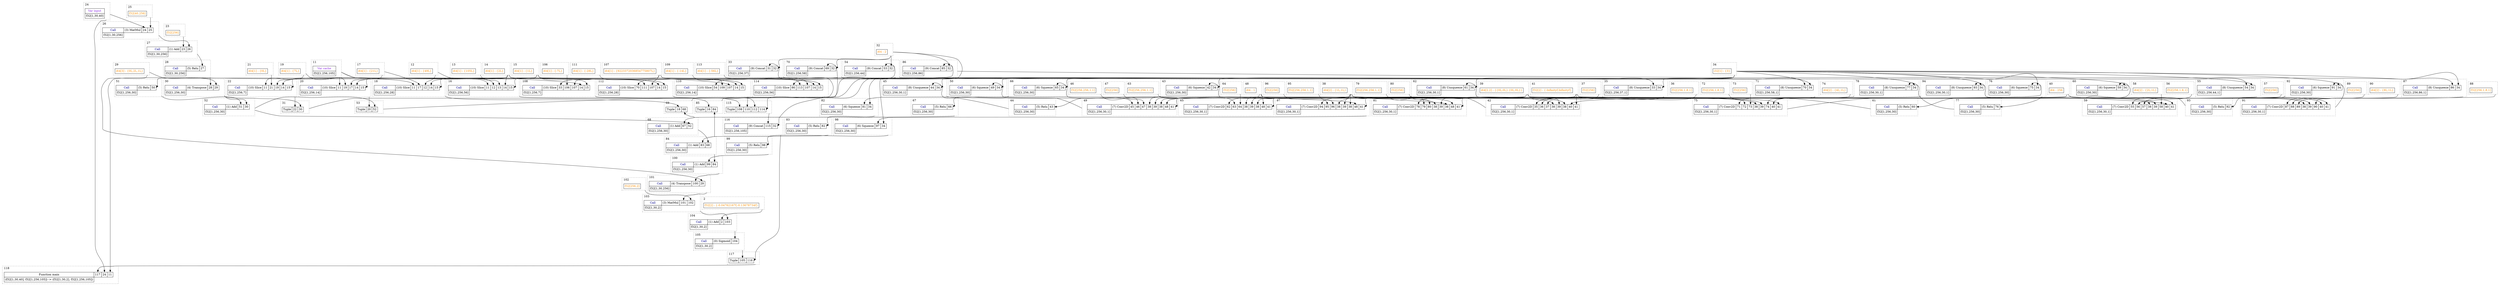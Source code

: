 digraph
{
    compound = true

    subgraph "cluster 2"
    {
        label = 2
        labeljust = l
        style = dotted

        "2dummy" [ height = 0, label = "", style = invis, width = 0 ]
        "\"0\"" [ label = <<table border="0" cellborder="1" cellpadding="4" cellspacing="0"><tr><td><font color="darkorange">f32[2] : {-0.04762167f,-0.13678734f}</font></td></tr></table>>, shape = plain ]
    }

    subgraph "cluster 11"
    {
        label = 11
        labeljust = l
        style = dotted

        "11dummy" [ height = 0, label = "", style = invis, width = 0 ]
        "\"1\"" [ label = <<table border="0" cellborder="1" cellpadding="4" cellspacing="0"><tr><td><font color="blueviolet">Var cache</font></td></tr><tr><td>f32[1,256,105]</td></tr></table>>, shape = plain ]
    }

    subgraph "cluster 12"
    {
        label = 12
        labeljust = l
        style = dotted

        "12dummy" [ height = 0, label = "", style = invis, width = 0 ]
        "\"2\"" [ label = <<table border="0" cellborder="1" cellpadding="4" cellspacing="0"><tr><td><font color="darkorange">i64[1] : {49L}</font></td></tr></table>>, shape = plain ]
    }

    subgraph "cluster 13"
    {
        label = 13
        labeljust = l
        style = dotted

        "13dummy" [ height = 0, label = "", style = invis, width = 0 ]
        "\"3\"" [ label = <<table border="0" cellborder="1" cellpadding="4" cellspacing="0"><tr><td><font color="darkorange">i64[1] : {105L}</font></td></tr></table>>, shape = plain ]
    }

    subgraph "cluster 14"
    {
        label = 14
        labeljust = l
        style = dotted

        "14dummy" [ height = 0, label = "", style = invis, width = 0 ]
        "\"4\"" [ label = <<table border="0" cellborder="1" cellpadding="4" cellspacing="0"><tr><td><font color="darkorange">i64[1] : {2L}</font></td></tr></table>>, shape = plain ]
    }

    subgraph "cluster 15"
    {
        label = 15
        labeljust = l
        style = dotted

        "15dummy" [ height = 0, label = "", style = invis, width = 0 ]
        "\"5\"" [ label = <<table border="0" cellborder="1" cellpadding="4" cellspacing="0"><tr><td><font color="darkorange">i64[1] : {1L}</font></td></tr></table>>, shape = plain ]
    }

    subgraph "cluster 16"
    {
        label = 16
        labeljust = l
        style = dotted

        "16dummy" [ height = 0, label = "", style = invis, width = 0 ]
        "\"6\"" [ label = <<table border="0" cellborder="1" cellpadding="4" cellspacing="0"><tr><td><font color="darkblue">Call</font></td><td port="P0">(10) Slice</td><td port="P1">11</td><td port="P2">12</td><td port="P3">13</td><td port="P4">14</td><td port="P5">15</td></tr><tr><td>f32[1,256,56]</td></tr></table>>, shape = plain ]
    }

    subgraph "cluster 17"
    {
        label = 17
        labeljust = l
        style = dotted

        "17dummy" [ height = 0, label = "", style = invis, width = 0 ]
        "\"7\"" [ label = <<table border="0" cellborder="1" cellpadding="4" cellspacing="0"><tr><td><font color="darkorange">i64[1] : {21L}</font></td></tr></table>>, shape = plain ]
    }

    subgraph "cluster 18"
    {
        label = 18
        labeljust = l
        style = dotted

        "18dummy" [ height = 0, label = "", style = invis, width = 0 ]
        "\"8\"" [ label = <<table border="0" cellborder="1" cellpadding="4" cellspacing="0"><tr><td><font color="darkblue">Call</font></td><td port="P0">(10) Slice</td><td port="P1">11</td><td port="P2">17</td><td port="P3">12</td><td port="P4">14</td><td port="P5">15</td></tr><tr><td>f32[1,256,28]</td></tr></table>>, shape = plain ]
    }

    subgraph "cluster 19"
    {
        label = 19
        labeljust = l
        style = dotted

        "19dummy" [ height = 0, label = "", style = invis, width = 0 ]
        "\"9\"" [ label = <<table border="0" cellborder="1" cellpadding="4" cellspacing="0"><tr><td><font color="darkorange">i64[1] : {7L}</font></td></tr></table>>, shape = plain ]
    }

    subgraph "cluster 20"
    {
        label = 20
        labeljust = l
        style = dotted

        "20dummy" [ height = 0, label = "", style = invis, width = 0 ]
        "\"10\"" [ label = <<table border="0" cellborder="1" cellpadding="4" cellspacing="0"><tr><td><font color="darkblue">Call</font></td><td port="P0">(10) Slice</td><td port="P1">11</td><td port="P2">19</td><td port="P3">17</td><td port="P4">14</td><td port="P5">15</td></tr><tr><td>f32[1,256,14]</td></tr></table>>, shape = plain ]
    }

    subgraph "cluster 21"
    {
        label = 21
        labeljust = l
        style = dotted

        "21dummy" [ height = 0, label = "", style = invis, width = 0 ]
        "\"11\"" [ label = <<table border="0" cellborder="1" cellpadding="4" cellspacing="0"><tr><td><font color="darkorange">i64[1] : {0L}</font></td></tr></table>>, shape = plain ]
    }

    subgraph "cluster 22"
    {
        label = 22
        labeljust = l
        style = dotted

        "22dummy" [ height = 0, label = "", style = invis, width = 0 ]
        "\"12\"" [ label = <<table border="0" cellborder="1" cellpadding="4" cellspacing="0"><tr><td><font color="darkblue">Call</font></td><td port="P0">(10) Slice</td><td port="P1">11</td><td port="P2">21</td><td port="P3">19</td><td port="P4">14</td><td port="P5">15</td></tr><tr><td>f32[1,256,7]</td></tr></table>>, shape = plain ]
    }

    subgraph "cluster 23"
    {
        label = 23
        labeljust = l
        style = dotted

        "23dummy" [ height = 0, label = "", style = invis, width = 0 ]
        "\"13\"" [ label = <<table border="0" cellborder="1" cellpadding="4" cellspacing="0"><tr><td><font color="darkorange">f32[256]</font></td></tr></table>>, shape = plain ]
    }

    subgraph "cluster 24"
    {
        label = 24
        labeljust = l
        style = dotted

        "24dummy" [ height = 0, label = "", style = invis, width = 0 ]
        "\"14\"" [ label = <<table border="0" cellborder="1" cellpadding="4" cellspacing="0"><tr><td><font color="blueviolet">Var input</font></td></tr><tr><td>f32[1,30,40]</td></tr></table>>, shape = plain ]
    }

    subgraph "cluster 25"
    {
        label = 25
        labeljust = l
        style = dotted

        "25dummy" [ height = 0, label = "", style = invis, width = 0 ]
        "\"15\"" [ label = <<table border="0" cellborder="1" cellpadding="4" cellspacing="0"><tr><td><font color="darkorange">f32[40,256]</font></td></tr></table>>, shape = plain ]
    }

    subgraph "cluster 26"
    {
        label = 26
        labeljust = l
        style = dotted

        "26dummy" [ height = 0, label = "", style = invis, width = 0 ]
        "\"16\"" [ label = <<table border="0" cellborder="1" cellpadding="4" cellspacing="0"><tr><td><font color="darkblue">Call</font></td><td port="P0">(3) MatMul</td><td port="P1">24</td><td port="P2">25</td></tr><tr><td>f32[1,30,256]</td></tr></table>>, shape = plain ]
    }

    subgraph "cluster 27"
    {
        label = 27
        labeljust = l
        style = dotted

        "27dummy" [ height = 0, label = "", style = invis, width = 0 ]
        "\"17\"" [ label = <<table border="0" cellborder="1" cellpadding="4" cellspacing="0"><tr><td><font color="darkblue">Call</font></td><td port="P0">(1) Add</td><td port="P1">23</td><td port="P2">26</td></tr><tr><td>f32[1,30,256]</td></tr></table>>, shape = plain ]
    }

    subgraph "cluster 28"
    {
        label = 28
        labeljust = l
        style = dotted

        "28dummy" [ height = 0, label = "", style = invis, width = 0 ]
        "\"18\"" [ label = <<table border="0" cellborder="1" cellpadding="4" cellspacing="0"><tr><td><font color="darkblue">Call</font></td><td port="P0">(5) Relu</td><td port="P1">27</td></tr><tr><td>f32[1,30,256]</td></tr></table>>, shape = plain ]
    }

    subgraph "cluster 29"
    {
        label = 29
        labeljust = l
        style = dotted

        "29dummy" [ height = 0, label = "", style = invis, width = 0 ]
        "\"19\"" [ label = <<table border="0" cellborder="1" cellpadding="4" cellspacing="0"><tr><td><font color="darkorange">i64[3] : {0L,2L,1L}</font></td></tr></table>>, shape = plain ]
    }

    subgraph "cluster 30"
    {
        label = 30
        labeljust = l
        style = dotted

        "30dummy" [ height = 0, label = "", style = invis, width = 0 ]
        "\"20\"" [ label = <<table border="0" cellborder="1" cellpadding="4" cellspacing="0"><tr><td><font color="darkblue">Call</font></td><td port="P0">(4) Transpose</td><td port="P1">28</td><td port="P2">29</td></tr><tr><td>f32[1,256,30]</td></tr></table>>, shape = plain ]
    }

    subgraph "cluster 31"
    {
        label = 31
        labeljust = l
        style = dotted

        "31dummy" [ height = 0, label = "", style = invis, width = 0 ]
        "\"21\"" [ label = <<table border="0" cellborder="1" cellpadding="4" cellspacing="0"><tr><td><font>Tuple</font></td><td port="P0">22</td><td port="P1">30</td></tr></table>>, shape = plain ]
    }

    subgraph "cluster 32"
    {
        label = 32
        labeljust = l
        style = dotted

        "32dummy" [ height = 0, label = "", style = invis, width = 0 ]
        "\"22\"" [ label = <<table border="0" cellborder="1" cellpadding="4" cellspacing="0"><tr><td><font color="darkorange">i64 : 2</font></td></tr></table>>, shape = plain ]
    }

    subgraph "cluster 33"
    {
        label = 33
        labeljust = l
        style = dotted

        "33dummy" [ height = 0, label = "", style = invis, width = 0 ]
        "\"23\"" [ label = <<table border="0" cellborder="1" cellpadding="4" cellspacing="0"><tr><td><font color="darkblue">Call</font></td><td port="P0">(9) Concat</td><td port="P1">31</td><td port="P2">32</td></tr><tr><td>f32[1,256,37]</td></tr></table>>, shape = plain ]
    }

    subgraph "cluster 34"
    {
        label = 34
        labeljust = l
        style = dotted

        "34dummy" [ height = 0, label = "", style = invis, width = 0 ]
        "\"24\"" [ label = <<table border="0" cellborder="1" cellpadding="4" cellspacing="0"><tr><td><font color="darkorange">i32[1] : {3}</font></td></tr></table>>, shape = plain ]
    }

    subgraph "cluster 35"
    {
        label = 35
        labeljust = l
        style = dotted

        "35dummy" [ height = 0, label = "", style = invis, width = 0 ]
        "\"25\"" [ label = <<table border="0" cellborder="1" cellpadding="4" cellspacing="0"><tr><td><font color="darkblue">Call</font></td><td port="P0">(8) Unsqueeze</td><td port="P1">33</td><td port="P2">34</td></tr><tr><td>f32[1,256,37,1]</td></tr></table>>, shape = plain ]
    }

    subgraph "cluster 36"
    {
        label = 36
        labeljust = l
        style = dotted

        "36dummy" [ height = 0, label = "", style = invis, width = 0 ]
        "\"26\"" [ label = <<table border="0" cellborder="1" cellpadding="4" cellspacing="0"><tr><td><font color="darkorange">f32[256,1,8,1]</font></td></tr></table>>, shape = plain ]
    }

    subgraph "cluster 37"
    {
        label = 37
        labeljust = l
        style = dotted

        "37dummy" [ height = 0, label = "", style = invis, width = 0 ]
        "\"27\"" [ label = <<table border="0" cellborder="1" cellpadding="4" cellspacing="0"><tr><td><font color="darkorange">f32[256]</font></td></tr></table>>, shape = plain ]
    }

    subgraph "cluster 38"
    {
        label = 38
        labeljust = l
        style = dotted

        "38dummy" [ height = 0, label = "", style = invis, width = 0 ]
        "\"28\"" [ label = <<table border="0" cellborder="1" cellpadding="4" cellspacing="0"><tr><td><font color="darkorange">i64[2] : {1L,1L}</font></td></tr></table>>, shape = plain ]
    }

    subgraph "cluster 39"
    {
        label = 39
        labeljust = l
        style = dotted

        "39dummy" [ height = 0, label = "", style = invis, width = 0 ]
        "\"29\"" [ label = <<table border="0" cellborder="1" cellpadding="4" cellspacing="0"><tr><td><font color="darkorange">i64[2,2] : {{0L,0L},{0L,0L}}</font></td></tr></table>>, shape = plain ]
    }

    subgraph "cluster 40"
    {
        label = 40
        labeljust = l
        style = dotted

        "40dummy" [ height = 0, label = "", style = invis, width = 0 ]
        "\"30\"" [ label = <<table border="0" cellborder="1" cellpadding="4" cellspacing="0"><tr><td><font color="darkorange">i64 : 256</font></td></tr></table>>, shape = plain ]
    }

    subgraph "cluster 41"
    {
        label = 41
        labeljust = l
        style = dotted

        "41dummy" [ height = 0, label = "", style = invis, width = 0 ]
        "\"31\"" [ label = <<table border="0" cellborder="1" cellpadding="4" cellspacing="0"><tr><td><font color="darkorange">f32[2] : {-Infinityf,Infinityf}</font></td></tr></table>>, shape = plain ]
    }

    subgraph "cluster 42"
    {
        label = 42
        labeljust = l
        style = dotted

        "42dummy" [ height = 0, label = "", style = invis, width = 0 ]
        "\"32\"" [ label = <<table border="0" cellborder="1" cellpadding="4" cellspacing="0"><tr><td><font color="darkblue">Call</font></td><td port="P0">(7) Conv2D</td><td port="P1">35</td><td port="P2">36</td><td port="P3">37</td><td port="P4">38</td><td port="P5">39</td><td port="P6">38</td><td port="P7">40</td><td port="P8">41</td></tr><tr><td>f32[1,256,30,1]</td></tr></table>>, shape = plain ]
    }

    subgraph "cluster 43"
    {
        label = 43
        labeljust = l
        style = dotted

        "43dummy" [ height = 0, label = "", style = invis, width = 0 ]
        "\"33\"" [ label = <<table border="0" cellborder="1" cellpadding="4" cellspacing="0"><tr><td><font color="darkblue">Call</font></td><td port="P0">(6) Squeeze</td><td port="P1">42</td><td port="P2">34</td></tr><tr><td>f32[1,256,30]</td></tr></table>>, shape = plain ]
    }

    subgraph "cluster 44"
    {
        label = 44
        labeljust = l
        style = dotted

        "44dummy" [ height = 0, label = "", style = invis, width = 0 ]
        "\"34\"" [ label = <<table border="0" cellborder="1" cellpadding="4" cellspacing="0"><tr><td><font color="darkblue">Call</font></td><td port="P0">(5) Relu</td><td port="P1">43</td></tr><tr><td>f32[1,256,30]</td></tr></table>>, shape = plain ]
    }

    subgraph "cluster 45"
    {
        label = 45
        labeljust = l
        style = dotted

        "45dummy" [ height = 0, label = "", style = invis, width = 0 ]
        "\"35\"" [ label = <<table border="0" cellborder="1" cellpadding="4" cellspacing="0"><tr><td><font color="darkblue">Call</font></td><td port="P0">(8) Unsqueeze</td><td port="P1">44</td><td port="P2">34</td></tr><tr><td>f32[1,256,30,1]</td></tr></table>>, shape = plain ]
    }

    subgraph "cluster 46"
    {
        label = 46
        labeljust = l
        style = dotted

        "46dummy" [ height = 0, label = "", style = invis, width = 0 ]
        "\"36\"" [ label = <<table border="0" cellborder="1" cellpadding="4" cellspacing="0"><tr><td><font color="darkorange">f32[256,256,1,1]</font></td></tr></table>>, shape = plain ]
    }

    subgraph "cluster 47"
    {
        label = 47
        labeljust = l
        style = dotted

        "47dummy" [ height = 0, label = "", style = invis, width = 0 ]
        "\"37\"" [ label = <<table border="0" cellborder="1" cellpadding="4" cellspacing="0"><tr><td><font color="darkorange">f32[256]</font></td></tr></table>>, shape = plain ]
    }

    subgraph "cluster 48"
    {
        label = 48
        labeljust = l
        style = dotted

        "48dummy" [ height = 0, label = "", style = invis, width = 0 ]
        "\"38\"" [ label = <<table border="0" cellborder="1" cellpadding="4" cellspacing="0"><tr><td><font color="darkorange">i64 : 1</font></td></tr></table>>, shape = plain ]
    }

    subgraph "cluster 49"
    {
        label = 49
        labeljust = l
        style = dotted

        "49dummy" [ height = 0, label = "", style = invis, width = 0 ]
        "\"39\"" [ label = <<table border="0" cellborder="1" cellpadding="4" cellspacing="0"><tr><td><font color="darkblue">Call</font></td><td port="P0">(7) Conv2D</td><td port="P1">45</td><td port="P2">46</td><td port="P3">47</td><td port="P4">38</td><td port="P5">39</td><td port="P6">38</td><td port="P7">48</td><td port="P8">41</td></tr><tr><td>f32[1,256,30,1]</td></tr></table>>, shape = plain ]
    }

    subgraph "cluster 50"
    {
        label = 50
        labeljust = l
        style = dotted

        "50dummy" [ height = 0, label = "", style = invis, width = 0 ]
        "\"40\"" [ label = <<table border="0" cellborder="1" cellpadding="4" cellspacing="0"><tr><td><font color="darkblue">Call</font></td><td port="P0">(6) Squeeze</td><td port="P1">49</td><td port="P2">34</td></tr><tr><td>f32[1,256,30]</td></tr></table>>, shape = plain ]
    }

    subgraph "cluster 51"
    {
        label = 51
        labeljust = l
        style = dotted

        "51dummy" [ height = 0, label = "", style = invis, width = 0 ]
        "\"41\"" [ label = <<table border="0" cellborder="1" cellpadding="4" cellspacing="0"><tr><td><font color="darkblue">Call</font></td><td port="P0">(5) Relu</td><td port="P1">50</td></tr><tr><td>f32[1,256,30]</td></tr></table>>, shape = plain ]
    }

    subgraph "cluster 52"
    {
        label = 52
        labeljust = l
        style = dotted

        "52dummy" [ height = 0, label = "", style = invis, width = 0 ]
        "\"42\"" [ label = <<table border="0" cellborder="1" cellpadding="4" cellspacing="0"><tr><td><font color="darkblue">Call</font></td><td port="P0">(1) Add</td><td port="P1">51</td><td port="P2">30</td></tr><tr><td>f32[1,256,30]</td></tr></table>>, shape = plain ]
    }

    subgraph "cluster 53"
    {
        label = 53
        labeljust = l
        style = dotted

        "53dummy" [ height = 0, label = "", style = invis, width = 0 ]
        "\"43\"" [ label = <<table border="0" cellborder="1" cellpadding="4" cellspacing="0"><tr><td><font>Tuple</font></td><td port="P0">20</td><td port="P1">52</td></tr></table>>, shape = plain ]
    }

    subgraph "cluster 54"
    {
        label = 54
        labeljust = l
        style = dotted

        "54dummy" [ height = 0, label = "", style = invis, width = 0 ]
        "\"44\"" [ label = <<table border="0" cellborder="1" cellpadding="4" cellspacing="0"><tr><td><font color="darkblue">Call</font></td><td port="P0">(9) Concat</td><td port="P1">53</td><td port="P2">32</td></tr><tr><td>f32[1,256,44]</td></tr></table>>, shape = plain ]
    }

    subgraph "cluster 55"
    {
        label = 55
        labeljust = l
        style = dotted

        "55dummy" [ height = 0, label = "", style = invis, width = 0 ]
        "\"45\"" [ label = <<table border="0" cellborder="1" cellpadding="4" cellspacing="0"><tr><td><font color="darkblue">Call</font></td><td port="P0">(8) Unsqueeze</td><td port="P1">54</td><td port="P2">34</td></tr><tr><td>f32[1,256,44,1]</td></tr></table>>, shape = plain ]
    }

    subgraph "cluster 56"
    {
        label = 56
        labeljust = l
        style = dotted

        "56dummy" [ height = 0, label = "", style = invis, width = 0 ]
        "\"46\"" [ label = <<table border="0" cellborder="1" cellpadding="4" cellspacing="0"><tr><td><font color="darkorange">f32[256,1,8,1]</font></td></tr></table>>, shape = plain ]
    }

    subgraph "cluster 57"
    {
        label = 57
        labeljust = l
        style = dotted

        "57dummy" [ height = 0, label = "", style = invis, width = 0 ]
        "\"47\"" [ label = <<table border="0" cellborder="1" cellpadding="4" cellspacing="0"><tr><td><font color="darkorange">f32[256]</font></td></tr></table>>, shape = plain ]
    }

    subgraph "cluster 58"
    {
        label = 58
        labeljust = l
        style = dotted

        "58dummy" [ height = 0, label = "", style = invis, width = 0 ]
        "\"48\"" [ label = <<table border="0" cellborder="1" cellpadding="4" cellspacing="0"><tr><td><font color="darkorange">i64[2] : {2L,1L}</font></td></tr></table>>, shape = plain ]
    }

    subgraph "cluster 59"
    {
        label = 59
        labeljust = l
        style = dotted

        "59dummy" [ height = 0, label = "", style = invis, width = 0 ]
        "\"49\"" [ label = <<table border="0" cellborder="1" cellpadding="4" cellspacing="0"><tr><td><font color="darkblue">Call</font></td><td port="P0">(7) Conv2D</td><td port="P1">55</td><td port="P2">56</td><td port="P3">57</td><td port="P4">38</td><td port="P5">39</td><td port="P6">58</td><td port="P7">40</td><td port="P8">41</td></tr><tr><td>f32[1,256,30,1]</td></tr></table>>, shape = plain ]
    }

    subgraph "cluster 60"
    {
        label = 60
        labeljust = l
        style = dotted

        "60dummy" [ height = 0, label = "", style = invis, width = 0 ]
        "\"50\"" [ label = <<table border="0" cellborder="1" cellpadding="4" cellspacing="0"><tr><td><font color="darkblue">Call</font></td><td port="P0">(6) Squeeze</td><td port="P1">59</td><td port="P2">34</td></tr><tr><td>f32[1,256,30]</td></tr></table>>, shape = plain ]
    }

    subgraph "cluster 61"
    {
        label = 61
        labeljust = l
        style = dotted

        "61dummy" [ height = 0, label = "", style = invis, width = 0 ]
        "\"51\"" [ label = <<table border="0" cellborder="1" cellpadding="4" cellspacing="0"><tr><td><font color="darkblue">Call</font></td><td port="P0">(5) Relu</td><td port="P1">60</td></tr><tr><td>f32[1,256,30]</td></tr></table>>, shape = plain ]
    }

    subgraph "cluster 62"
    {
        label = 62
        labeljust = l
        style = dotted

        "62dummy" [ height = 0, label = "", style = invis, width = 0 ]
        "\"52\"" [ label = <<table border="0" cellborder="1" cellpadding="4" cellspacing="0"><tr><td><font color="darkblue">Call</font></td><td port="P0">(8) Unsqueeze</td><td port="P1">61</td><td port="P2">34</td></tr><tr><td>f32[1,256,30,1]</td></tr></table>>, shape = plain ]
    }

    subgraph "cluster 63"
    {
        label = 63
        labeljust = l
        style = dotted

        "63dummy" [ height = 0, label = "", style = invis, width = 0 ]
        "\"53\"" [ label = <<table border="0" cellborder="1" cellpadding="4" cellspacing="0"><tr><td><font color="darkorange">f32[256,256,1,1]</font></td></tr></table>>, shape = plain ]
    }

    subgraph "cluster 64"
    {
        label = 64
        labeljust = l
        style = dotted

        "64dummy" [ height = 0, label = "", style = invis, width = 0 ]
        "\"54\"" [ label = <<table border="0" cellborder="1" cellpadding="4" cellspacing="0"><tr><td><font color="darkorange">f32[256]</font></td></tr></table>>, shape = plain ]
    }

    subgraph "cluster 65"
    {
        label = 65
        labeljust = l
        style = dotted

        "65dummy" [ height = 0, label = "", style = invis, width = 0 ]
        "\"55\"" [ label = <<table border="0" cellborder="1" cellpadding="4" cellspacing="0"><tr><td><font color="darkblue">Call</font></td><td port="P0">(7) Conv2D</td><td port="P1">62</td><td port="P2">63</td><td port="P3">64</td><td port="P4">38</td><td port="P5">39</td><td port="P6">38</td><td port="P7">48</td><td port="P8">41</td></tr><tr><td>f32[1,256,30,1]</td></tr></table>>, shape = plain ]
    }

    subgraph "cluster 66"
    {
        label = 66
        labeljust = l
        style = dotted

        "66dummy" [ height = 0, label = "", style = invis, width = 0 ]
        "\"56\"" [ label = <<table border="0" cellborder="1" cellpadding="4" cellspacing="0"><tr><td><font color="darkblue">Call</font></td><td port="P0">(6) Squeeze</td><td port="P1">65</td><td port="P2">34</td></tr><tr><td>f32[1,256,30]</td></tr></table>>, shape = plain ]
    }

    subgraph "cluster 67"
    {
        label = 67
        labeljust = l
        style = dotted

        "67dummy" [ height = 0, label = "", style = invis, width = 0 ]
        "\"57\"" [ label = <<table border="0" cellborder="1" cellpadding="4" cellspacing="0"><tr><td><font color="darkblue">Call</font></td><td port="P0">(5) Relu</td><td port="P1">66</td></tr><tr><td>f32[1,256,30]</td></tr></table>>, shape = plain ]
    }

    subgraph "cluster 68"
    {
        label = 68
        labeljust = l
        style = dotted

        "68dummy" [ height = 0, label = "", style = invis, width = 0 ]
        "\"58\"" [ label = <<table border="0" cellborder="1" cellpadding="4" cellspacing="0"><tr><td><font color="darkblue">Call</font></td><td port="P0">(1) Add</td><td port="P1">67</td><td port="P2">52</td></tr><tr><td>f32[1,256,30]</td></tr></table>>, shape = plain ]
    }

    subgraph "cluster 69"
    {
        label = 69
        labeljust = l
        style = dotted

        "69dummy" [ height = 0, label = "", style = invis, width = 0 ]
        "\"59\"" [ label = <<table border="0" cellborder="1" cellpadding="4" cellspacing="0"><tr><td><font>Tuple</font></td><td port="P0">18</td><td port="P1">68</td></tr></table>>, shape = plain ]
    }

    subgraph "cluster 70"
    {
        label = 70
        labeljust = l
        style = dotted

        "70dummy" [ height = 0, label = "", style = invis, width = 0 ]
        "\"60\"" [ label = <<table border="0" cellborder="1" cellpadding="4" cellspacing="0"><tr><td><font color="darkblue">Call</font></td><td port="P0">(9) Concat</td><td port="P1">69</td><td port="P2">32</td></tr><tr><td>f32[1,256,58]</td></tr></table>>, shape = plain ]
    }

    subgraph "cluster 71"
    {
        label = 71
        labeljust = l
        style = dotted

        "71dummy" [ height = 0, label = "", style = invis, width = 0 ]
        "\"61\"" [ label = <<table border="0" cellborder="1" cellpadding="4" cellspacing="0"><tr><td><font color="darkblue">Call</font></td><td port="P0">(8) Unsqueeze</td><td port="P1">70</td><td port="P2">34</td></tr><tr><td>f32[1,256,58,1]</td></tr></table>>, shape = plain ]
    }

    subgraph "cluster 72"
    {
        label = 72
        labeljust = l
        style = dotted

        "72dummy" [ height = 0, label = "", style = invis, width = 0 ]
        "\"62\"" [ label = <<table border="0" cellborder="1" cellpadding="4" cellspacing="0"><tr><td><font color="darkorange">f32[256,1,8,1]</font></td></tr></table>>, shape = plain ]
    }

    subgraph "cluster 73"
    {
        label = 73
        labeljust = l
        style = dotted

        "73dummy" [ height = 0, label = "", style = invis, width = 0 ]
        "\"63\"" [ label = <<table border="0" cellborder="1" cellpadding="4" cellspacing="0"><tr><td><font color="darkorange">f32[256]</font></td></tr></table>>, shape = plain ]
    }

    subgraph "cluster 74"
    {
        label = 74
        labeljust = l
        style = dotted

        "74dummy" [ height = 0, label = "", style = invis, width = 0 ]
        "\"64\"" [ label = <<table border="0" cellborder="1" cellpadding="4" cellspacing="0"><tr><td><font color="darkorange">i64[2] : {4L,1L}</font></td></tr></table>>, shape = plain ]
    }

    subgraph "cluster 75"
    {
        label = 75
        labeljust = l
        style = dotted

        "75dummy" [ height = 0, label = "", style = invis, width = 0 ]
        "\"65\"" [ label = <<table border="0" cellborder="1" cellpadding="4" cellspacing="0"><tr><td><font color="darkblue">Call</font></td><td port="P0">(7) Conv2D</td><td port="P1">71</td><td port="P2">72</td><td port="P3">73</td><td port="P4">38</td><td port="P5">39</td><td port="P6">74</td><td port="P7">40</td><td port="P8">41</td></tr><tr><td>f32[1,256,30,1]</td></tr></table>>, shape = plain ]
    }

    subgraph "cluster 76"
    {
        label = 76
        labeljust = l
        style = dotted

        "76dummy" [ height = 0, label = "", style = invis, width = 0 ]
        "\"66\"" [ label = <<table border="0" cellborder="1" cellpadding="4" cellspacing="0"><tr><td><font color="darkblue">Call</font></td><td port="P0">(6) Squeeze</td><td port="P1">75</td><td port="P2">34</td></tr><tr><td>f32[1,256,30]</td></tr></table>>, shape = plain ]
    }

    subgraph "cluster 77"
    {
        label = 77
        labeljust = l
        style = dotted

        "77dummy" [ height = 0, label = "", style = invis, width = 0 ]
        "\"67\"" [ label = <<table border="0" cellborder="1" cellpadding="4" cellspacing="0"><tr><td><font color="darkblue">Call</font></td><td port="P0">(5) Relu</td><td port="P1">76</td></tr><tr><td>f32[1,256,30]</td></tr></table>>, shape = plain ]
    }

    subgraph "cluster 78"
    {
        label = 78
        labeljust = l
        style = dotted

        "78dummy" [ height = 0, label = "", style = invis, width = 0 ]
        "\"68\"" [ label = <<table border="0" cellborder="1" cellpadding="4" cellspacing="0"><tr><td><font color="darkblue">Call</font></td><td port="P0">(8) Unsqueeze</td><td port="P1">77</td><td port="P2">34</td></tr><tr><td>f32[1,256,30,1]</td></tr></table>>, shape = plain ]
    }

    subgraph "cluster 79"
    {
        label = 79
        labeljust = l
        style = dotted

        "79dummy" [ height = 0, label = "", style = invis, width = 0 ]
        "\"69\"" [ label = <<table border="0" cellborder="1" cellpadding="4" cellspacing="0"><tr><td><font color="darkorange">f32[256,256,1,1]</font></td></tr></table>>, shape = plain ]
    }

    subgraph "cluster 80"
    {
        label = 80
        labeljust = l
        style = dotted

        "80dummy" [ height = 0, label = "", style = invis, width = 0 ]
        "\"70\"" [ label = <<table border="0" cellborder="1" cellpadding="4" cellspacing="0"><tr><td><font color="darkorange">f32[256]</font></td></tr></table>>, shape = plain ]
    }

    subgraph "cluster 81"
    {
        label = 81
        labeljust = l
        style = dotted

        "81dummy" [ height = 0, label = "", style = invis, width = 0 ]
        "\"71\"" [ label = <<table border="0" cellborder="1" cellpadding="4" cellspacing="0"><tr><td><font color="darkblue">Call</font></td><td port="P0">(7) Conv2D</td><td port="P1">78</td><td port="P2">79</td><td port="P3">80</td><td port="P4">38</td><td port="P5">39</td><td port="P6">38</td><td port="P7">48</td><td port="P8">41</td></tr><tr><td>f32[1,256,30,1]</td></tr></table>>, shape = plain ]
    }

    subgraph "cluster 82"
    {
        label = 82
        labeljust = l
        style = dotted

        "82dummy" [ height = 0, label = "", style = invis, width = 0 ]
        "\"72\"" [ label = <<table border="0" cellborder="1" cellpadding="4" cellspacing="0"><tr><td><font color="darkblue">Call</font></td><td port="P0">(6) Squeeze</td><td port="P1">81</td><td port="P2">34</td></tr><tr><td>f32[1,256,30]</td></tr></table>>, shape = plain ]
    }

    subgraph "cluster 83"
    {
        label = 83
        labeljust = l
        style = dotted

        "83dummy" [ height = 0, label = "", style = invis, width = 0 ]
        "\"73\"" [ label = <<table border="0" cellborder="1" cellpadding="4" cellspacing="0"><tr><td><font color="darkblue">Call</font></td><td port="P0">(5) Relu</td><td port="P1">82</td></tr><tr><td>f32[1,256,30]</td></tr></table>>, shape = plain ]
    }

    subgraph "cluster 84"
    {
        label = 84
        labeljust = l
        style = dotted

        "84dummy" [ height = 0, label = "", style = invis, width = 0 ]
        "\"74\"" [ label = <<table border="0" cellborder="1" cellpadding="4" cellspacing="0"><tr><td><font color="darkblue">Call</font></td><td port="P0">(1) Add</td><td port="P1">83</td><td port="P2">68</td></tr><tr><td>f32[1,256,30]</td></tr></table>>, shape = plain ]
    }

    subgraph "cluster 85"
    {
        label = 85
        labeljust = l
        style = dotted

        "85dummy" [ height = 0, label = "", style = invis, width = 0 ]
        "\"75\"" [ label = <<table border="0" cellborder="1" cellpadding="4" cellspacing="0"><tr><td><font>Tuple</font></td><td port="P0">16</td><td port="P1">84</td></tr></table>>, shape = plain ]
    }

    subgraph "cluster 86"
    {
        label = 86
        labeljust = l
        style = dotted

        "86dummy" [ height = 0, label = "", style = invis, width = 0 ]
        "\"76\"" [ label = <<table border="0" cellborder="1" cellpadding="4" cellspacing="0"><tr><td><font color="darkblue">Call</font></td><td port="P0">(9) Concat</td><td port="P1">85</td><td port="P2">32</td></tr><tr><td>f32[1,256,86]</td></tr></table>>, shape = plain ]
    }

    subgraph "cluster 87"
    {
        label = 87
        labeljust = l
        style = dotted

        "87dummy" [ height = 0, label = "", style = invis, width = 0 ]
        "\"77\"" [ label = <<table border="0" cellborder="1" cellpadding="4" cellspacing="0"><tr><td><font color="darkblue">Call</font></td><td port="P0">(8) Unsqueeze</td><td port="P1">86</td><td port="P2">34</td></tr><tr><td>f32[1,256,86,1]</td></tr></table>>, shape = plain ]
    }

    subgraph "cluster 88"
    {
        label = 88
        labeljust = l
        style = dotted

        "88dummy" [ height = 0, label = "", style = invis, width = 0 ]
        "\"78\"" [ label = <<table border="0" cellborder="1" cellpadding="4" cellspacing="0"><tr><td><font color="darkorange">f32[256,1,8,1]</font></td></tr></table>>, shape = plain ]
    }

    subgraph "cluster 89"
    {
        label = 89
        labeljust = l
        style = dotted

        "89dummy" [ height = 0, label = "", style = invis, width = 0 ]
        "\"79\"" [ label = <<table border="0" cellborder="1" cellpadding="4" cellspacing="0"><tr><td><font color="darkorange">f32[256]</font></td></tr></table>>, shape = plain ]
    }

    subgraph "cluster 90"
    {
        label = 90
        labeljust = l
        style = dotted

        "90dummy" [ height = 0, label = "", style = invis, width = 0 ]
        "\"80\"" [ label = <<table border="0" cellborder="1" cellpadding="4" cellspacing="0"><tr><td><font color="darkorange">i64[2] : {8L,1L}</font></td></tr></table>>, shape = plain ]
    }

    subgraph "cluster 91"
    {
        label = 91
        labeljust = l
        style = dotted

        "91dummy" [ height = 0, label = "", style = invis, width = 0 ]
        "\"81\"" [ label = <<table border="0" cellborder="1" cellpadding="4" cellspacing="0"><tr><td><font color="darkblue">Call</font></td><td port="P0">(7) Conv2D</td><td port="P1">87</td><td port="P2">88</td><td port="P3">89</td><td port="P4">38</td><td port="P5">39</td><td port="P6">90</td><td port="P7">40</td><td port="P8">41</td></tr><tr><td>f32[1,256,30,1]</td></tr></table>>, shape = plain ]
    }

    subgraph "cluster 92"
    {
        label = 92
        labeljust = l
        style = dotted

        "92dummy" [ height = 0, label = "", style = invis, width = 0 ]
        "\"82\"" [ label = <<table border="0" cellborder="1" cellpadding="4" cellspacing="0"><tr><td><font color="darkblue">Call</font></td><td port="P0">(6) Squeeze</td><td port="P1">91</td><td port="P2">34</td></tr><tr><td>f32[1,256,30]</td></tr></table>>, shape = plain ]
    }

    subgraph "cluster 93"
    {
        label = 93
        labeljust = l
        style = dotted

        "93dummy" [ height = 0, label = "", style = invis, width = 0 ]
        "\"83\"" [ label = <<table border="0" cellborder="1" cellpadding="4" cellspacing="0"><tr><td><font color="darkblue">Call</font></td><td port="P0">(5) Relu</td><td port="P1">92</td></tr><tr><td>f32[1,256,30]</td></tr></table>>, shape = plain ]
    }

    subgraph "cluster 94"
    {
        label = 94
        labeljust = l
        style = dotted

        "94dummy" [ height = 0, label = "", style = invis, width = 0 ]
        "\"84\"" [ label = <<table border="0" cellborder="1" cellpadding="4" cellspacing="0"><tr><td><font color="darkblue">Call</font></td><td port="P0">(8) Unsqueeze</td><td port="P1">93</td><td port="P2">34</td></tr><tr><td>f32[1,256,30,1]</td></tr></table>>, shape = plain ]
    }

    subgraph "cluster 95"
    {
        label = 95
        labeljust = l
        style = dotted

        "95dummy" [ height = 0, label = "", style = invis, width = 0 ]
        "\"85\"" [ label = <<table border="0" cellborder="1" cellpadding="4" cellspacing="0"><tr><td><font color="darkorange">f32[256,256,1,1]</font></td></tr></table>>, shape = plain ]
    }

    subgraph "cluster 96"
    {
        label = 96
        labeljust = l
        style = dotted

        "96dummy" [ height = 0, label = "", style = invis, width = 0 ]
        "\"86\"" [ label = <<table border="0" cellborder="1" cellpadding="4" cellspacing="0"><tr><td><font color="darkorange">f32[256]</font></td></tr></table>>, shape = plain ]
    }

    subgraph "cluster 97"
    {
        label = 97
        labeljust = l
        style = dotted

        "97dummy" [ height = 0, label = "", style = invis, width = 0 ]
        "\"87\"" [ label = <<table border="0" cellborder="1" cellpadding="4" cellspacing="0"><tr><td><font color="darkblue">Call</font></td><td port="P0">(7) Conv2D</td><td port="P1">94</td><td port="P2">95</td><td port="P3">96</td><td port="P4">38</td><td port="P5">39</td><td port="P6">38</td><td port="P7">48</td><td port="P8">41</td></tr><tr><td>f32[1,256,30,1]</td></tr></table>>, shape = plain ]
    }

    subgraph "cluster 98"
    {
        label = 98
        labeljust = l
        style = dotted

        "98dummy" [ height = 0, label = "", style = invis, width = 0 ]
        "\"88\"" [ label = <<table border="0" cellborder="1" cellpadding="4" cellspacing="0"><tr><td><font color="darkblue">Call</font></td><td port="P0">(6) Squeeze</td><td port="P1">97</td><td port="P2">34</td></tr><tr><td>f32[1,256,30]</td></tr></table>>, shape = plain ]
    }

    subgraph "cluster 99"
    {
        label = 99
        labeljust = l
        style = dotted

        "99dummy" [ height = 0, label = "", style = invis, width = 0 ]
        "\"89\"" [ label = <<table border="0" cellborder="1" cellpadding="4" cellspacing="0"><tr><td><font color="darkblue">Call</font></td><td port="P0">(5) Relu</td><td port="P1">98</td></tr><tr><td>f32[1,256,30]</td></tr></table>>, shape = plain ]
    }

    subgraph "cluster 100"
    {
        label = 100
        labeljust = l
        style = dotted

        "100dummy" [ height = 0, label = "", style = invis, width = 0 ]
        "\"90\"" [ label = <<table border="0" cellborder="1" cellpadding="4" cellspacing="0"><tr><td><font color="darkblue">Call</font></td><td port="P0">(1) Add</td><td port="P1">99</td><td port="P2">84</td></tr><tr><td>f32[1,256,30]</td></tr></table>>, shape = plain ]
    }

    subgraph "cluster 101"
    {
        label = 101
        labeljust = l
        style = dotted

        "101dummy" [ height = 0, label = "", style = invis, width = 0 ]
        "\"91\"" [ label = <<table border="0" cellborder="1" cellpadding="4" cellspacing="0"><tr><td><font color="darkblue">Call</font></td><td port="P0">(4) Transpose</td><td port="P1">100</td><td port="P2">29</td></tr><tr><td>f32[1,30,256]</td></tr></table>>, shape = plain ]
    }

    subgraph "cluster 102"
    {
        label = 102
        labeljust = l
        style = dotted

        "102dummy" [ height = 0, label = "", style = invis, width = 0 ]
        "\"92\"" [ label = <<table border="0" cellborder="1" cellpadding="4" cellspacing="0"><tr><td><font color="darkorange">f32[256,2]</font></td></tr></table>>, shape = plain ]
    }

    subgraph "cluster 103"
    {
        label = 103
        labeljust = l
        style = dotted

        "103dummy" [ height = 0, label = "", style = invis, width = 0 ]
        "\"93\"" [ label = <<table border="0" cellborder="1" cellpadding="4" cellspacing="0"><tr><td><font color="darkblue">Call</font></td><td port="P0">(3) MatMul</td><td port="P1">101</td><td port="P2">102</td></tr><tr><td>f32[1,30,2]</td></tr></table>>, shape = plain ]
    }

    subgraph "cluster 104"
    {
        label = 104
        labeljust = l
        style = dotted

        "104dummy" [ height = 0, label = "", style = invis, width = 0 ]
        "\"94\"" [ label = <<table border="0" cellborder="1" cellpadding="4" cellspacing="0"><tr><td><font color="darkblue">Call</font></td><td port="P0">(1) Add</td><td port="P1">2</td><td port="P2">103</td></tr><tr><td>f32[1,30,2]</td></tr></table>>, shape = plain ]
    }

    subgraph "cluster 105"
    {
        label = 105
        labeljust = l
        style = dotted

        "105dummy" [ height = 0, label = "", style = invis, width = 0 ]
        "\"95\"" [ label = <<table border="0" cellborder="1" cellpadding="4" cellspacing="0"><tr><td><font color="darkblue">Call</font></td><td port="P0">(0) Sigmoid</td><td port="P1">104</td></tr><tr><td>f32[1,30,2]</td></tr></table>>, shape = plain ]
    }

    subgraph "cluster 106"
    {
        label = 106
        labeljust = l
        style = dotted

        "106dummy" [ height = 0, label = "", style = invis, width = 0 ]
        "\"96\"" [ label = <<table border="0" cellborder="1" cellpadding="4" cellspacing="0"><tr><td><font color="darkorange">i64[1] : {-7L}</font></td></tr></table>>, shape = plain ]
    }

    subgraph "cluster 107"
    {
        label = 107
        labeljust = l
        style = dotted

        "107dummy" [ height = 0, label = "", style = invis, width = 0 ]
        "\"97\"" [ label = <<table border="0" cellborder="1" cellpadding="4" cellspacing="0"><tr><td><font color="darkorange">i64[1] : {9223372036854775807L}</font></td></tr></table>>, shape = plain ]
    }

    subgraph "cluster 108"
    {
        label = 108
        labeljust = l
        style = dotted

        "108dummy" [ height = 0, label = "", style = invis, width = 0 ]
        "\"98\"" [ label = <<table border="0" cellborder="1" cellpadding="4" cellspacing="0"><tr><td><font color="darkblue">Call</font></td><td port="P0">(10) Slice</td><td port="P1">33</td><td port="P2">106</td><td port="P3">107</td><td port="P4">14</td><td port="P5">15</td></tr><tr><td>f32[1,256,7]</td></tr></table>>, shape = plain ]
    }

    subgraph "cluster 109"
    {
        label = 109
        labeljust = l
        style = dotted

        "109dummy" [ height = 0, label = "", style = invis, width = 0 ]
        "\"99\"" [ label = <<table border="0" cellborder="1" cellpadding="4" cellspacing="0"><tr><td><font color="darkorange">i64[1] : {-14L}</font></td></tr></table>>, shape = plain ]
    }

    subgraph "cluster 110"
    {
        label = 110
        labeljust = l
        style = dotted

        "110dummy" [ height = 0, label = "", style = invis, width = 0 ]
        "\"100\"" [ label = <<table border="0" cellborder="1" cellpadding="4" cellspacing="0"><tr><td><font color="darkblue">Call</font></td><td port="P0">(10) Slice</td><td port="P1">54</td><td port="P2">109</td><td port="P3">107</td><td port="P4">14</td><td port="P5">15</td></tr><tr><td>f32[1,256,14]</td></tr></table>>, shape = plain ]
    }

    subgraph "cluster 111"
    {
        label = 111
        labeljust = l
        style = dotted

        "111dummy" [ height = 0, label = "", style = invis, width = 0 ]
        "\"101\"" [ label = <<table border="0" cellborder="1" cellpadding="4" cellspacing="0"><tr><td><font color="darkorange">i64[1] : {-28L}</font></td></tr></table>>, shape = plain ]
    }

    subgraph "cluster 112"
    {
        label = 112
        labeljust = l
        style = dotted

        "112dummy" [ height = 0, label = "", style = invis, width = 0 ]
        "\"102\"" [ label = <<table border="0" cellborder="1" cellpadding="4" cellspacing="0"><tr><td><font color="darkblue">Call</font></td><td port="P0">(10) Slice</td><td port="P1">70</td><td port="P2">111</td><td port="P3">107</td><td port="P4">14</td><td port="P5">15</td></tr><tr><td>f32[1,256,28]</td></tr></table>>, shape = plain ]
    }

    subgraph "cluster 113"
    {
        label = 113
        labeljust = l
        style = dotted

        "113dummy" [ height = 0, label = "", style = invis, width = 0 ]
        "\"103\"" [ label = <<table border="0" cellborder="1" cellpadding="4" cellspacing="0"><tr><td><font color="darkorange">i64[1] : {-56L}</font></td></tr></table>>, shape = plain ]
    }

    subgraph "cluster 114"
    {
        label = 114
        labeljust = l
        style = dotted

        "114dummy" [ height = 0, label = "", style = invis, width = 0 ]
        "\"104\"" [ label = <<table border="0" cellborder="1" cellpadding="4" cellspacing="0"><tr><td><font color="darkblue">Call</font></td><td port="P0">(10) Slice</td><td port="P1">86</td><td port="P2">113</td><td port="P3">107</td><td port="P4">14</td><td port="P5">15</td></tr><tr><td>f32[1,256,56]</td></tr></table>>, shape = plain ]
    }

    subgraph "cluster 115"
    {
        label = 115
        labeljust = l
        style = dotted

        "115dummy" [ height = 0, label = "", style = invis, width = 0 ]
        "\"105\"" [ label = <<table border="0" cellborder="1" cellpadding="4" cellspacing="0"><tr><td><font>Tuple</font></td><td port="P0">108</td><td port="P1">110</td><td port="P2">112</td><td port="P3">114</td></tr></table>>, shape = plain ]
    }

    subgraph "cluster 116"
    {
        label = 116
        labeljust = l
        style = dotted

        "116dummy" [ height = 0, label = "", style = invis, width = 0 ]
        "\"106\"" [ label = <<table border="0" cellborder="1" cellpadding="4" cellspacing="0"><tr><td><font color="darkblue">Call</font></td><td port="P0">(9) Concat</td><td port="P1">115</td><td port="P2">32</td></tr><tr><td>f32[1,256,105]</td></tr></table>>, shape = plain ]
    }

    subgraph "cluster 117"
    {
        label = 117
        labeljust = l
        style = dotted

        "117dummy" [ height = 0, label = "", style = invis, width = 0 ]
        "\"107\"" [ label = <<table border="0" cellborder="1" cellpadding="4" cellspacing="0"><tr><td><font>Tuple</font></td><td port="P0">105</td><td port="P1">116</td></tr></table>>, shape = plain ]
    }

    subgraph "cluster 118"
    {
        label = 118
        labeljust = l
        style = dotted

        "118dummy" [ height = 0, label = "", style = invis, width = 0 ]
        "\"108\"" [ label = <<table border="0" cellborder="1" cellpadding="4" cellspacing="0"><tr><td><font>Function main</font></td><td port="P0">117</td><td port="P1">24</td><td port="P2">11</td></tr><tr><td>(f32[1,30,40], f32[1,256,105]) -&gt; (f32[1,30,2], f32[1,256,105])</td></tr></table>>, shape = plain ]
    }

    "11dummy" -> "\"6\"":P1 [ ltail = "cluster 11" ]
    "12dummy" -> "\"6\"":P2 [ ltail = "cluster 12" ]
    "13dummy" -> "\"6\"":P3 [ ltail = "cluster 13" ]
    "14dummy" -> "\"6\"":P4 [ ltail = "cluster 14" ]
    "15dummy" -> "\"6\"":P5 [ ltail = "cluster 15" ]
    "11dummy" -> "\"8\"":P1 [ ltail = "cluster 11" ]
    "17dummy" -> "\"8\"":P2 [ ltail = "cluster 17" ]
    "12dummy" -> "\"8\"":P3 [ ltail = "cluster 12" ]
    "14dummy" -> "\"8\"":P4 [ ltail = "cluster 14" ]
    "15dummy" -> "\"8\"":P5 [ ltail = "cluster 15" ]
    "11dummy" -> "\"10\"":P1 [ ltail = "cluster 11" ]
    "19dummy" -> "\"10\"":P2 [ ltail = "cluster 19" ]
    "17dummy" -> "\"10\"":P3 [ ltail = "cluster 17" ]
    "14dummy" -> "\"10\"":P4 [ ltail = "cluster 14" ]
    "15dummy" -> "\"10\"":P5 [ ltail = "cluster 15" ]
    "11dummy" -> "\"12\"":P1 [ ltail = "cluster 11" ]
    "21dummy" -> "\"12\"":P2 [ ltail = "cluster 21" ]
    "19dummy" -> "\"12\"":P3 [ ltail = "cluster 19" ]
    "14dummy" -> "\"12\"":P4 [ ltail = "cluster 14" ]
    "15dummy" -> "\"12\"":P5 [ ltail = "cluster 15" ]
    "24dummy" -> "\"16\"":P1 [ ltail = "cluster 24" ]
    "25dummy" -> "\"16\"":P2 [ ltail = "cluster 25" ]
    "23dummy" -> "\"17\"":P1 [ ltail = "cluster 23" ]
    "26dummy" -> "\"17\"":P2 [ ltail = "cluster 26" ]
    "27dummy" -> "\"18\"":P1 [ ltail = "cluster 27" ]
    "28dummy" -> "\"20\"":P1 [ ltail = "cluster 28" ]
    "29dummy" -> "\"20\"":P2 [ ltail = "cluster 29" ]
    "22dummy" -> "\"21\"":P0 [ ltail = "cluster 22" ]
    "30dummy" -> "\"21\"":P1 [ ltail = "cluster 30" ]
    "31dummy" -> "\"23\"":P1 [ ltail = "cluster 31" ]
    "32dummy" -> "\"23\"":P2 [ ltail = "cluster 32" ]
    "33dummy" -> "\"25\"":P1 [ ltail = "cluster 33" ]
    "34dummy" -> "\"25\"":P2 [ ltail = "cluster 34" ]
    "35dummy" -> "\"32\"":P1 [ ltail = "cluster 35" ]
    "36dummy" -> "\"32\"":P2 [ ltail = "cluster 36" ]
    "37dummy" -> "\"32\"":P3 [ ltail = "cluster 37" ]
    "38dummy" -> "\"32\"":P4 [ ltail = "cluster 38" ]
    "39dummy" -> "\"32\"":P5 [ ltail = "cluster 39" ]
    "38dummy" -> "\"32\"":P6 [ ltail = "cluster 38" ]
    "40dummy" -> "\"32\"":P7 [ ltail = "cluster 40" ]
    "41dummy" -> "\"32\"":P8 [ ltail = "cluster 41" ]
    "42dummy" -> "\"33\"":P1 [ ltail = "cluster 42" ]
    "34dummy" -> "\"33\"":P2 [ ltail = "cluster 34" ]
    "43dummy" -> "\"34\"":P1 [ ltail = "cluster 43" ]
    "44dummy" -> "\"35\"":P1 [ ltail = "cluster 44" ]
    "34dummy" -> "\"35\"":P2 [ ltail = "cluster 34" ]
    "45dummy" -> "\"39\"":P1 [ ltail = "cluster 45" ]
    "46dummy" -> "\"39\"":P2 [ ltail = "cluster 46" ]
    "47dummy" -> "\"39\"":P3 [ ltail = "cluster 47" ]
    "38dummy" -> "\"39\"":P4 [ ltail = "cluster 38" ]
    "39dummy" -> "\"39\"":P5 [ ltail = "cluster 39" ]
    "38dummy" -> "\"39\"":P6 [ ltail = "cluster 38" ]
    "48dummy" -> "\"39\"":P7 [ ltail = "cluster 48" ]
    "41dummy" -> "\"39\"":P8 [ ltail = "cluster 41" ]
    "49dummy" -> "\"40\"":P1 [ ltail = "cluster 49" ]
    "34dummy" -> "\"40\"":P2 [ ltail = "cluster 34" ]
    "50dummy" -> "\"41\"":P1 [ ltail = "cluster 50" ]
    "51dummy" -> "\"42\"":P1 [ ltail = "cluster 51" ]
    "30dummy" -> "\"42\"":P2 [ ltail = "cluster 30" ]
    "20dummy" -> "\"43\"":P0 [ ltail = "cluster 20" ]
    "52dummy" -> "\"43\"":P1 [ ltail = "cluster 52" ]
    "53dummy" -> "\"44\"":P1 [ ltail = "cluster 53" ]
    "32dummy" -> "\"44\"":P2 [ ltail = "cluster 32" ]
    "54dummy" -> "\"45\"":P1 [ ltail = "cluster 54" ]
    "34dummy" -> "\"45\"":P2 [ ltail = "cluster 34" ]
    "55dummy" -> "\"49\"":P1 [ ltail = "cluster 55" ]
    "56dummy" -> "\"49\"":P2 [ ltail = "cluster 56" ]
    "57dummy" -> "\"49\"":P3 [ ltail = "cluster 57" ]
    "38dummy" -> "\"49\"":P4 [ ltail = "cluster 38" ]
    "39dummy" -> "\"49\"":P5 [ ltail = "cluster 39" ]
    "58dummy" -> "\"49\"":P6 [ ltail = "cluster 58" ]
    "40dummy" -> "\"49\"":P7 [ ltail = "cluster 40" ]
    "41dummy" -> "\"49\"":P8 [ ltail = "cluster 41" ]
    "59dummy" -> "\"50\"":P1 [ ltail = "cluster 59" ]
    "34dummy" -> "\"50\"":P2 [ ltail = "cluster 34" ]
    "60dummy" -> "\"51\"":P1 [ ltail = "cluster 60" ]
    "61dummy" -> "\"52\"":P1 [ ltail = "cluster 61" ]
    "34dummy" -> "\"52\"":P2 [ ltail = "cluster 34" ]
    "62dummy" -> "\"55\"":P1 [ ltail = "cluster 62" ]
    "63dummy" -> "\"55\"":P2 [ ltail = "cluster 63" ]
    "64dummy" -> "\"55\"":P3 [ ltail = "cluster 64" ]
    "38dummy" -> "\"55\"":P4 [ ltail = "cluster 38" ]
    "39dummy" -> "\"55\"":P5 [ ltail = "cluster 39" ]
    "38dummy" -> "\"55\"":P6 [ ltail = "cluster 38" ]
    "48dummy" -> "\"55\"":P7 [ ltail = "cluster 48" ]
    "41dummy" -> "\"55\"":P8 [ ltail = "cluster 41" ]
    "65dummy" -> "\"56\"":P1 [ ltail = "cluster 65" ]
    "34dummy" -> "\"56\"":P2 [ ltail = "cluster 34" ]
    "66dummy" -> "\"57\"":P1 [ ltail = "cluster 66" ]
    "67dummy" -> "\"58\"":P1 [ ltail = "cluster 67" ]
    "52dummy" -> "\"58\"":P2 [ ltail = "cluster 52" ]
    "18dummy" -> "\"59\"":P0 [ ltail = "cluster 18" ]
    "68dummy" -> "\"59\"":P1 [ ltail = "cluster 68" ]
    "69dummy" -> "\"60\"":P1 [ ltail = "cluster 69" ]
    "32dummy" -> "\"60\"":P2 [ ltail = "cluster 32" ]
    "70dummy" -> "\"61\"":P1 [ ltail = "cluster 70" ]
    "34dummy" -> "\"61\"":P2 [ ltail = "cluster 34" ]
    "71dummy" -> "\"65\"":P1 [ ltail = "cluster 71" ]
    "72dummy" -> "\"65\"":P2 [ ltail = "cluster 72" ]
    "73dummy" -> "\"65\"":P3 [ ltail = "cluster 73" ]
    "38dummy" -> "\"65\"":P4 [ ltail = "cluster 38" ]
    "39dummy" -> "\"65\"":P5 [ ltail = "cluster 39" ]
    "74dummy" -> "\"65\"":P6 [ ltail = "cluster 74" ]
    "40dummy" -> "\"65\"":P7 [ ltail = "cluster 40" ]
    "41dummy" -> "\"65\"":P8 [ ltail = "cluster 41" ]
    "75dummy" -> "\"66\"":P1 [ ltail = "cluster 75" ]
    "34dummy" -> "\"66\"":P2 [ ltail = "cluster 34" ]
    "76dummy" -> "\"67\"":P1 [ ltail = "cluster 76" ]
    "77dummy" -> "\"68\"":P1 [ ltail = "cluster 77" ]
    "34dummy" -> "\"68\"":P2 [ ltail = "cluster 34" ]
    "78dummy" -> "\"71\"":P1 [ ltail = "cluster 78" ]
    "79dummy" -> "\"71\"":P2 [ ltail = "cluster 79" ]
    "80dummy" -> "\"71\"":P3 [ ltail = "cluster 80" ]
    "38dummy" -> "\"71\"":P4 [ ltail = "cluster 38" ]
    "39dummy" -> "\"71\"":P5 [ ltail = "cluster 39" ]
    "38dummy" -> "\"71\"":P6 [ ltail = "cluster 38" ]
    "48dummy" -> "\"71\"":P7 [ ltail = "cluster 48" ]
    "41dummy" -> "\"71\"":P8 [ ltail = "cluster 41" ]
    "81dummy" -> "\"72\"":P1 [ ltail = "cluster 81" ]
    "34dummy" -> "\"72\"":P2 [ ltail = "cluster 34" ]
    "82dummy" -> "\"73\"":P1 [ ltail = "cluster 82" ]
    "83dummy" -> "\"74\"":P1 [ ltail = "cluster 83" ]
    "68dummy" -> "\"74\"":P2 [ ltail = "cluster 68" ]
    "16dummy" -> "\"75\"":P0 [ ltail = "cluster 16" ]
    "84dummy" -> "\"75\"":P1 [ ltail = "cluster 84" ]
    "85dummy" -> "\"76\"":P1 [ ltail = "cluster 85" ]
    "32dummy" -> "\"76\"":P2 [ ltail = "cluster 32" ]
    "86dummy" -> "\"77\"":P1 [ ltail = "cluster 86" ]
    "34dummy" -> "\"77\"":P2 [ ltail = "cluster 34" ]
    "87dummy" -> "\"81\"":P1 [ ltail = "cluster 87" ]
    "88dummy" -> "\"81\"":P2 [ ltail = "cluster 88" ]
    "89dummy" -> "\"81\"":P3 [ ltail = "cluster 89" ]
    "38dummy" -> "\"81\"":P4 [ ltail = "cluster 38" ]
    "39dummy" -> "\"81\"":P5 [ ltail = "cluster 39" ]
    "90dummy" -> "\"81\"":P6 [ ltail = "cluster 90" ]
    "40dummy" -> "\"81\"":P7 [ ltail = "cluster 40" ]
    "41dummy" -> "\"81\"":P8 [ ltail = "cluster 41" ]
    "91dummy" -> "\"82\"":P1 [ ltail = "cluster 91" ]
    "34dummy" -> "\"82\"":P2 [ ltail = "cluster 34" ]
    "92dummy" -> "\"83\"":P1 [ ltail = "cluster 92" ]
    "93dummy" -> "\"84\"":P1 [ ltail = "cluster 93" ]
    "34dummy" -> "\"84\"":P2 [ ltail = "cluster 34" ]
    "94dummy" -> "\"87\"":P1 [ ltail = "cluster 94" ]
    "95dummy" -> "\"87\"":P2 [ ltail = "cluster 95" ]
    "96dummy" -> "\"87\"":P3 [ ltail = "cluster 96" ]
    "38dummy" -> "\"87\"":P4 [ ltail = "cluster 38" ]
    "39dummy" -> "\"87\"":P5 [ ltail = "cluster 39" ]
    "38dummy" -> "\"87\"":P6 [ ltail = "cluster 38" ]
    "48dummy" -> "\"87\"":P7 [ ltail = "cluster 48" ]
    "41dummy" -> "\"87\"":P8 [ ltail = "cluster 41" ]
    "97dummy" -> "\"88\"":P1 [ ltail = "cluster 97" ]
    "34dummy" -> "\"88\"":P2 [ ltail = "cluster 34" ]
    "98dummy" -> "\"89\"":P1 [ ltail = "cluster 98" ]
    "99dummy" -> "\"90\"":P1 [ ltail = "cluster 99" ]
    "84dummy" -> "\"90\"":P2 [ ltail = "cluster 84" ]
    "100dummy" -> "\"91\"":P1 [ ltail = "cluster 100" ]
    "29dummy" -> "\"91\"":P2 [ ltail = "cluster 29" ]
    "101dummy" -> "\"93\"":P1 [ ltail = "cluster 101" ]
    "102dummy" -> "\"93\"":P2 [ ltail = "cluster 102" ]
    "2dummy" -> "\"94\"":P1 [ ltail = "cluster 2" ]
    "103dummy" -> "\"94\"":P2 [ ltail = "cluster 103" ]
    "104dummy" -> "\"95\"":P1 [ ltail = "cluster 104" ]
    "33dummy" -> "\"98\"":P1 [ ltail = "cluster 33" ]
    "106dummy" -> "\"98\"":P2 [ ltail = "cluster 106" ]
    "107dummy" -> "\"98\"":P3 [ ltail = "cluster 107" ]
    "14dummy" -> "\"98\"":P4 [ ltail = "cluster 14" ]
    "15dummy" -> "\"98\"":P5 [ ltail = "cluster 15" ]
    "54dummy" -> "\"100\"":P1 [ ltail = "cluster 54" ]
    "109dummy" -> "\"100\"":P2 [ ltail = "cluster 109" ]
    "107dummy" -> "\"100\"":P3 [ ltail = "cluster 107" ]
    "14dummy" -> "\"100\"":P4 [ ltail = "cluster 14" ]
    "15dummy" -> "\"100\"":P5 [ ltail = "cluster 15" ]
    "70dummy" -> "\"102\"":P1 [ ltail = "cluster 70" ]
    "111dummy" -> "\"102\"":P2 [ ltail = "cluster 111" ]
    "107dummy" -> "\"102\"":P3 [ ltail = "cluster 107" ]
    "14dummy" -> "\"102\"":P4 [ ltail = "cluster 14" ]
    "15dummy" -> "\"102\"":P5 [ ltail = "cluster 15" ]
    "86dummy" -> "\"104\"":P1 [ ltail = "cluster 86" ]
    "113dummy" -> "\"104\"":P2 [ ltail = "cluster 113" ]
    "107dummy" -> "\"104\"":P3 [ ltail = "cluster 107" ]
    "14dummy" -> "\"104\"":P4 [ ltail = "cluster 14" ]
    "15dummy" -> "\"104\"":P5 [ ltail = "cluster 15" ]
    "108dummy" -> "\"105\"":P0 [ ltail = "cluster 108" ]
    "110dummy" -> "\"105\"":P1 [ ltail = "cluster 110" ]
    "112dummy" -> "\"105\"":P2 [ ltail = "cluster 112" ]
    "114dummy" -> "\"105\"":P3 [ ltail = "cluster 114" ]
    "115dummy" -> "\"106\"":P1 [ ltail = "cluster 115" ]
    "32dummy" -> "\"106\"":P2 [ ltail = "cluster 32" ]
    "105dummy" -> "\"107\"":P0 [ ltail = "cluster 105" ]
    "116dummy" -> "\"107\"":P1 [ ltail = "cluster 116" ]
    "117dummy" -> "\"108\"":P0 [ ltail = "cluster 117" ]
    "24dummy" -> "\"108\"":P1 [ ltail = "cluster 24" ]
    "11dummy" -> "\"108\"":P2 [ ltail = "cluster 11" ]
}